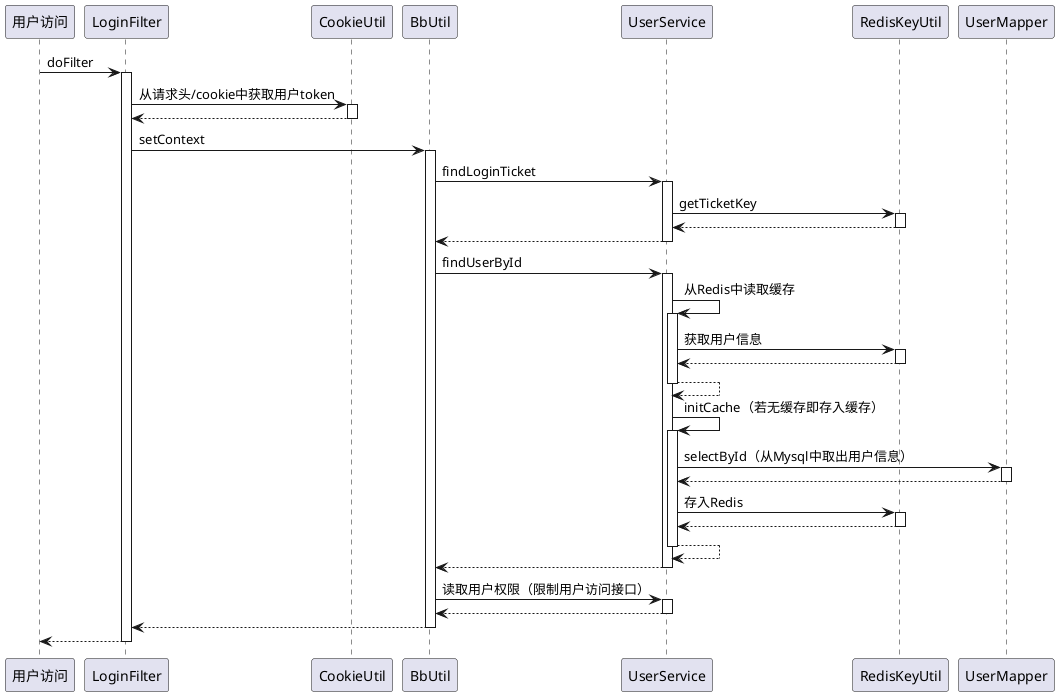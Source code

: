 @startuml
participant 用户访问
用户访问 -> LoginFilter : doFilter
activate LoginFilter
LoginFilter -> CookieUtil : 从请求头/cookie中获取用户token
activate CookieUtil
CookieUtil --> LoginFilter
deactivate CookieUtil
LoginFilter -> BbUtil : setContext
activate BbUtil
BbUtil -> UserService : findLoginTicket
activate UserService
UserService -> RedisKeyUtil : getTicketKey
activate RedisKeyUtil
RedisKeyUtil --> UserService
deactivate RedisKeyUtil
UserService --> BbUtil
deactivate UserService
BbUtil -> UserService : findUserById
activate UserService
UserService -> UserService : 从Redis中读取缓存
activate UserService
UserService -> RedisKeyUtil : 获取用户信息
activate RedisKeyUtil
RedisKeyUtil --> UserService
deactivate RedisKeyUtil
UserService --> UserService
deactivate UserService
UserService -> UserService : initCache（若无缓存即存入缓存）
activate UserService
UserService -> UserMapper : selectById（从Mysql中取出用户信息）
activate UserMapper
UserMapper --> UserService
deactivate UserMapper
UserService -> RedisKeyUtil : 存入Redis
activate RedisKeyUtil
RedisKeyUtil --> UserService
deactivate RedisKeyUtil
UserService --> UserService
deactivate UserService
UserService --> BbUtil
deactivate UserService

BbUtil -> UserService : 读取用户权限（限制用户访问接口）
activate UserService
UserService --> BbUtil
deactivate UserService

BbUtil --> LoginFilter
deactivate BbUtil
return
@enduml
